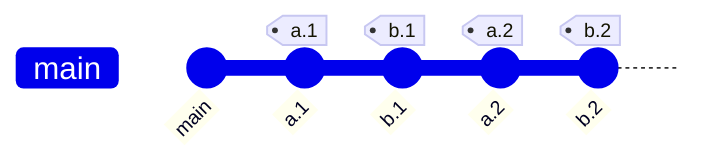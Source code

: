 %% Expected:
gitGraph
    commit id: "main"
    commit tag: "a.1" id: "a.1"
    commit tag: "b.1" id: "b.1"
    commit tag: "a.2" id: "a.2"
    commit tag: "b.2" id: "b.2"